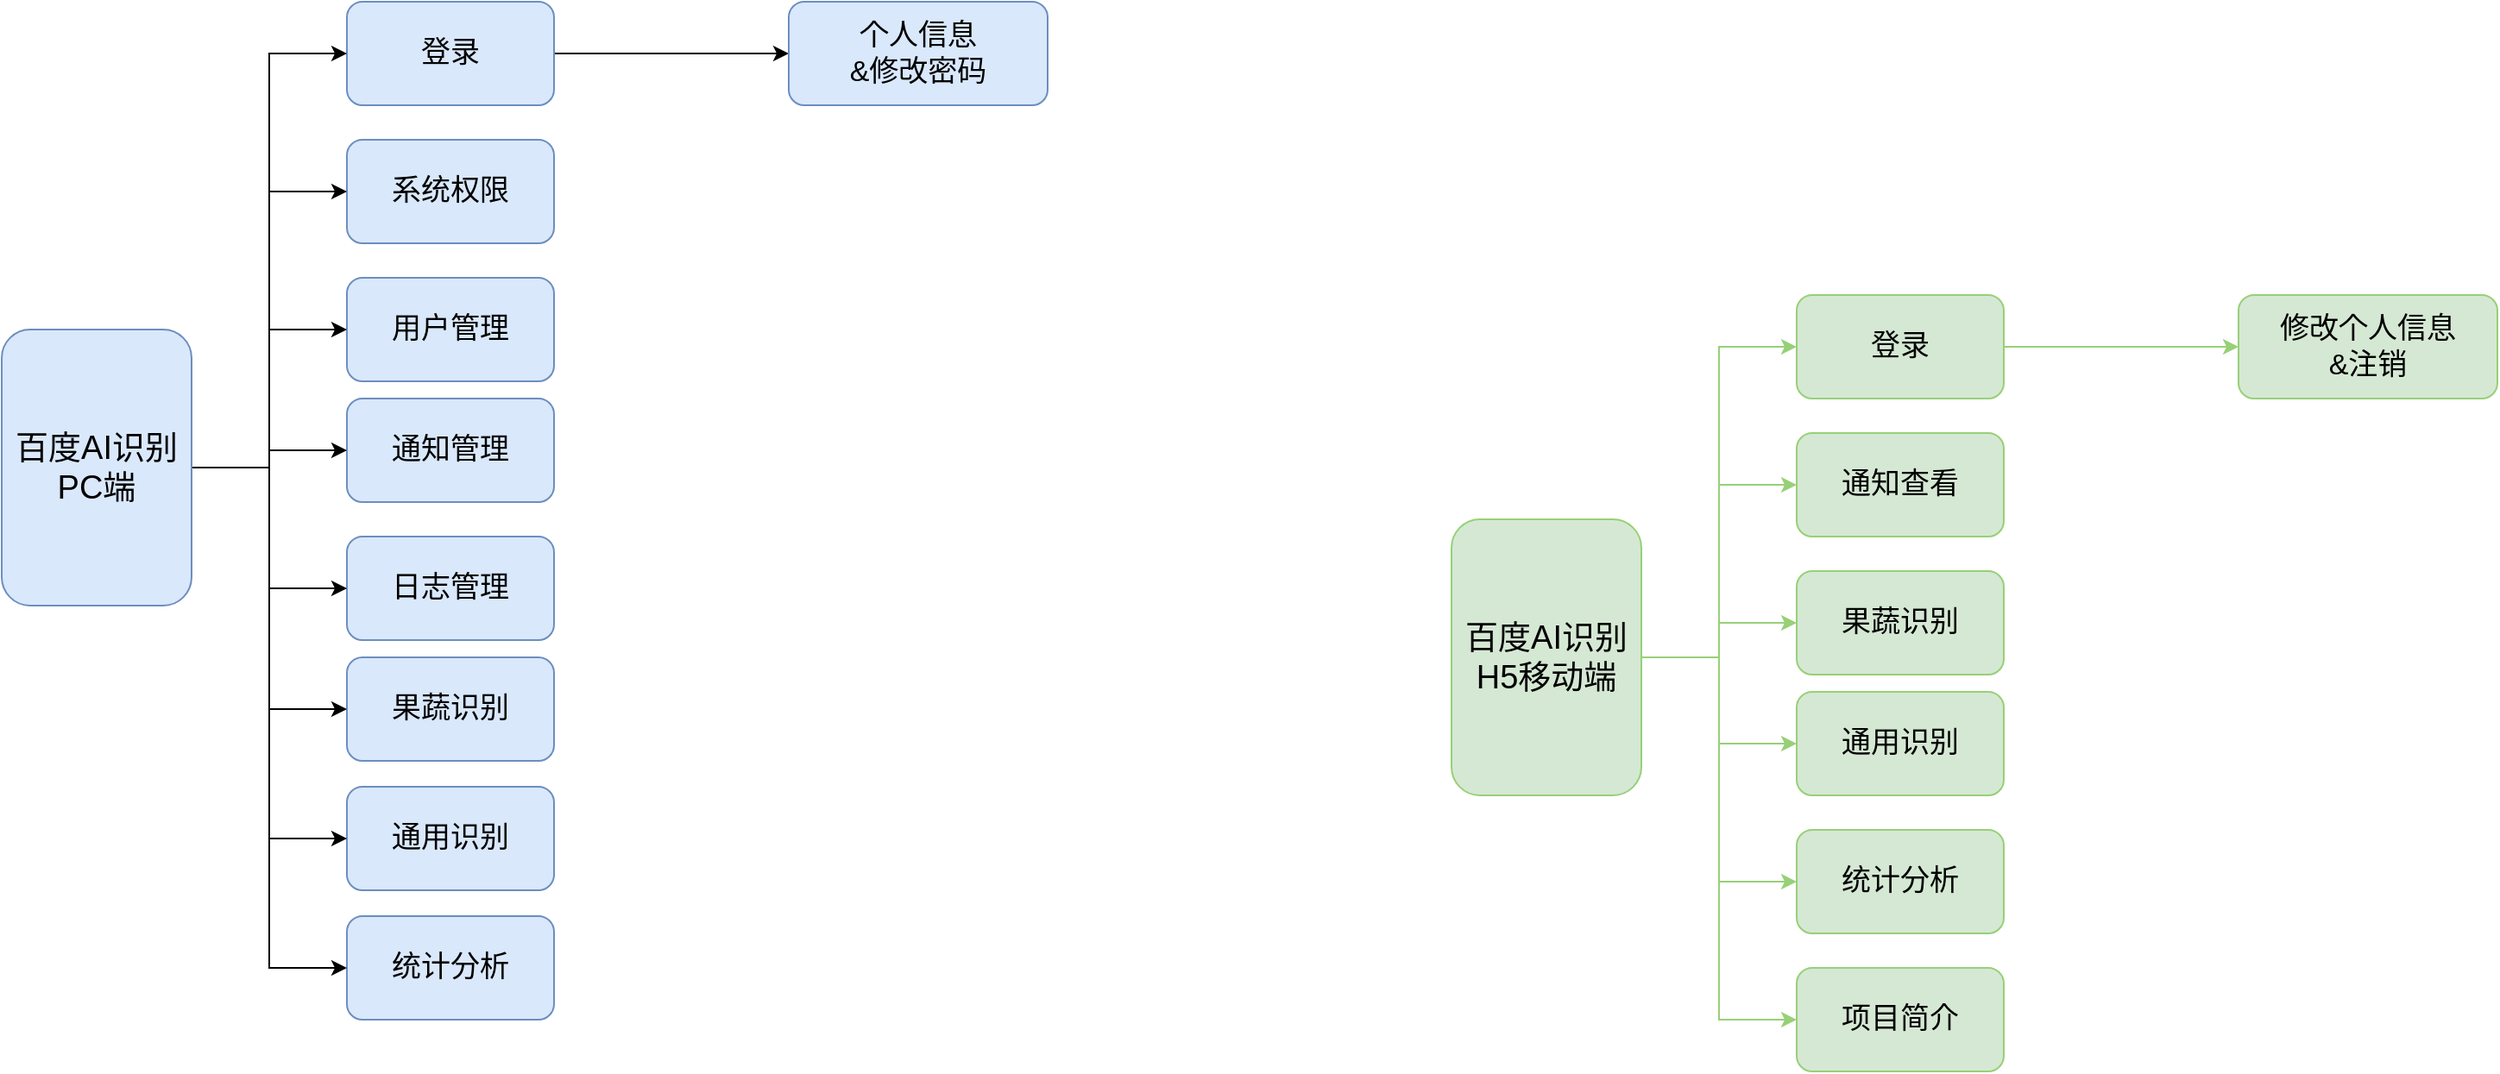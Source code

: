 <mxfile version="16.5.2" type="github">
  <diagram id="kWmiMoS3S7CtAGdgOtzf" name="Page-1">
    <mxGraphModel dx="2048" dy="681" grid="1" gridSize="10" guides="0" tooltips="1" connect="1" arrows="1" fold="1" page="1" pageScale="1" pageWidth="827" pageHeight="1169" math="0" shadow="0">
      <root>
        <mxCell id="0" />
        <mxCell id="1" parent="0" />
        <mxCell id="qWBmQAPHkrgnu29Ou_Wy-29" style="edgeStyle=orthogonalEdgeStyle;rounded=0;orthogonalLoop=1;jettySize=auto;html=1;exitX=1;exitY=0.5;exitDx=0;exitDy=0;entryX=0;entryY=0.5;entryDx=0;entryDy=0;fontSize=19;" parent="1" source="qWBmQAPHkrgnu29Ou_Wy-1" target="qWBmQAPHkrgnu29Ou_Wy-28" edge="1">
          <mxGeometry relative="1" as="geometry" />
        </mxCell>
        <mxCell id="qWBmQAPHkrgnu29Ou_Wy-1" value="登录" style="rounded=1;whiteSpace=wrap;html=1;fontSize=17;fillColor=#dae8fc;strokeColor=#6c8ebf;" parent="1" vertex="1">
          <mxGeometry x="160" y="130" width="120" height="60" as="geometry" />
        </mxCell>
        <mxCell id="qWBmQAPHkrgnu29Ou_Wy-3" value="系统权限" style="rounded=1;whiteSpace=wrap;html=1;fontSize=17;fillColor=#dae8fc;strokeColor=#6c8ebf;" parent="1" vertex="1">
          <mxGeometry x="160" y="210" width="120" height="60" as="geometry" />
        </mxCell>
        <mxCell id="qWBmQAPHkrgnu29Ou_Wy-4" value="用户管理" style="rounded=1;whiteSpace=wrap;html=1;fontSize=17;fillColor=#dae8fc;strokeColor=#6c8ebf;" parent="1" vertex="1">
          <mxGeometry x="160" y="290" width="120" height="60" as="geometry" />
        </mxCell>
        <mxCell id="qWBmQAPHkrgnu29Ou_Wy-5" value="通知管理" style="rounded=1;whiteSpace=wrap;html=1;fontSize=17;fillColor=#dae8fc;strokeColor=#6c8ebf;" parent="1" vertex="1">
          <mxGeometry x="160" y="360" width="120" height="60" as="geometry" />
        </mxCell>
        <mxCell id="qWBmQAPHkrgnu29Ou_Wy-6" value="日志管理" style="rounded=1;whiteSpace=wrap;html=1;fontSize=17;fillColor=#dae8fc;strokeColor=#6c8ebf;" parent="1" vertex="1">
          <mxGeometry x="160" y="440" width="120" height="60" as="geometry" />
        </mxCell>
        <mxCell id="qWBmQAPHkrgnu29Ou_Wy-7" value="果蔬识别" style="rounded=1;whiteSpace=wrap;html=1;fontSize=17;fillColor=#dae8fc;strokeColor=#6c8ebf;" parent="1" vertex="1">
          <mxGeometry x="160" y="510" width="120" height="60" as="geometry" />
        </mxCell>
        <mxCell id="qWBmQAPHkrgnu29Ou_Wy-8" value="通用识别" style="rounded=1;whiteSpace=wrap;html=1;fontSize=17;fillColor=#dae8fc;strokeColor=#6c8ebf;" parent="1" vertex="1">
          <mxGeometry x="160" y="585" width="120" height="60" as="geometry" />
        </mxCell>
        <mxCell id="qWBmQAPHkrgnu29Ou_Wy-9" value="统计分析" style="rounded=1;whiteSpace=wrap;html=1;fontSize=17;fillColor=#dae8fc;strokeColor=#6c8ebf;" parent="1" vertex="1">
          <mxGeometry x="160" y="660" width="120" height="60" as="geometry" />
        </mxCell>
        <mxCell id="qWBmQAPHkrgnu29Ou_Wy-34" style="edgeStyle=orthogonalEdgeStyle;rounded=0;orthogonalLoop=1;jettySize=auto;html=1;exitX=1;exitY=0.5;exitDx=0;exitDy=0;entryX=0;entryY=0.5;entryDx=0;entryDy=0;fontSize=19;" parent="1" source="qWBmQAPHkrgnu29Ou_Wy-12" target="qWBmQAPHkrgnu29Ou_Wy-1" edge="1">
          <mxGeometry relative="1" as="geometry" />
        </mxCell>
        <mxCell id="qWBmQAPHkrgnu29Ou_Wy-35" style="edgeStyle=orthogonalEdgeStyle;rounded=0;orthogonalLoop=1;jettySize=auto;html=1;exitX=1;exitY=0.5;exitDx=0;exitDy=0;entryX=0;entryY=0.5;entryDx=0;entryDy=0;fontSize=19;" parent="1" source="qWBmQAPHkrgnu29Ou_Wy-12" target="qWBmQAPHkrgnu29Ou_Wy-3" edge="1">
          <mxGeometry relative="1" as="geometry" />
        </mxCell>
        <mxCell id="qWBmQAPHkrgnu29Ou_Wy-36" style="edgeStyle=orthogonalEdgeStyle;rounded=0;orthogonalLoop=1;jettySize=auto;html=1;exitX=1;exitY=0.5;exitDx=0;exitDy=0;entryX=0;entryY=0.5;entryDx=0;entryDy=0;fontSize=19;" parent="1" source="qWBmQAPHkrgnu29Ou_Wy-12" target="qWBmQAPHkrgnu29Ou_Wy-4" edge="1">
          <mxGeometry relative="1" as="geometry" />
        </mxCell>
        <mxCell id="qWBmQAPHkrgnu29Ou_Wy-37" style="edgeStyle=orthogonalEdgeStyle;rounded=0;orthogonalLoop=1;jettySize=auto;html=1;exitX=1;exitY=0.5;exitDx=0;exitDy=0;entryX=0;entryY=0.5;entryDx=0;entryDy=0;fontSize=19;" parent="1" source="qWBmQAPHkrgnu29Ou_Wy-12" target="qWBmQAPHkrgnu29Ou_Wy-5" edge="1">
          <mxGeometry relative="1" as="geometry" />
        </mxCell>
        <mxCell id="qWBmQAPHkrgnu29Ou_Wy-38" style="edgeStyle=orthogonalEdgeStyle;rounded=0;orthogonalLoop=1;jettySize=auto;html=1;exitX=1;exitY=0.5;exitDx=0;exitDy=0;entryX=0;entryY=0.5;entryDx=0;entryDy=0;fontSize=19;" parent="1" source="qWBmQAPHkrgnu29Ou_Wy-12" target="qWBmQAPHkrgnu29Ou_Wy-6" edge="1">
          <mxGeometry relative="1" as="geometry" />
        </mxCell>
        <mxCell id="qWBmQAPHkrgnu29Ou_Wy-39" style="edgeStyle=orthogonalEdgeStyle;rounded=0;orthogonalLoop=1;jettySize=auto;html=1;exitX=1;exitY=0.5;exitDx=0;exitDy=0;entryX=0;entryY=0.5;entryDx=0;entryDy=0;fontSize=19;" parent="1" source="qWBmQAPHkrgnu29Ou_Wy-12" target="qWBmQAPHkrgnu29Ou_Wy-7" edge="1">
          <mxGeometry relative="1" as="geometry" />
        </mxCell>
        <mxCell id="qWBmQAPHkrgnu29Ou_Wy-40" style="edgeStyle=orthogonalEdgeStyle;rounded=0;orthogonalLoop=1;jettySize=auto;html=1;exitX=1;exitY=0.5;exitDx=0;exitDy=0;entryX=0;entryY=0.5;entryDx=0;entryDy=0;fontSize=19;" parent="1" source="qWBmQAPHkrgnu29Ou_Wy-12" target="qWBmQAPHkrgnu29Ou_Wy-8" edge="1">
          <mxGeometry relative="1" as="geometry" />
        </mxCell>
        <mxCell id="qWBmQAPHkrgnu29Ou_Wy-41" style="edgeStyle=orthogonalEdgeStyle;rounded=0;orthogonalLoop=1;jettySize=auto;html=1;exitX=1;exitY=0.5;exitDx=0;exitDy=0;entryX=0;entryY=0.5;entryDx=0;entryDy=0;fontSize=19;" parent="1" source="qWBmQAPHkrgnu29Ou_Wy-12" target="qWBmQAPHkrgnu29Ou_Wy-9" edge="1">
          <mxGeometry relative="1" as="geometry" />
        </mxCell>
        <mxCell id="qWBmQAPHkrgnu29Ou_Wy-12" value="百度AI识别&lt;br&gt;PC端" style="rounded=1;whiteSpace=wrap;html=1;fontSize=19;fillColor=#dae8fc;strokeColor=#6c8ebf;" parent="1" vertex="1">
          <mxGeometry x="-40" y="320" width="110" height="160" as="geometry" />
        </mxCell>
        <mxCell id="qWBmQAPHkrgnu29Ou_Wy-28" value="个人信息&lt;br&gt;&amp;amp;修改密码" style="rounded=1;whiteSpace=wrap;html=1;fontSize=17;fillColor=#dae8fc;strokeColor=#6c8ebf;" parent="1" vertex="1">
          <mxGeometry x="416" y="130" width="150" height="60" as="geometry" />
        </mxCell>
        <mxCell id="qWBmQAPHkrgnu29Ou_Wy-42" style="edgeStyle=orthogonalEdgeStyle;rounded=0;orthogonalLoop=1;jettySize=auto;html=1;exitX=1;exitY=0.5;exitDx=0;exitDy=0;entryX=0;entryY=0.5;entryDx=0;entryDy=0;fontSize=19;fillColor=#d5e8d4;strokeColor=#97D077;" parent="1" source="qWBmQAPHkrgnu29Ou_Wy-43" target="qWBmQAPHkrgnu29Ou_Wy-70" edge="1">
          <mxGeometry relative="1" as="geometry" />
        </mxCell>
        <mxCell id="qWBmQAPHkrgnu29Ou_Wy-43" value="登录" style="rounded=1;whiteSpace=wrap;html=1;fontSize=17;fillColor=#d5e8d4;strokeColor=#97D077;" parent="1" vertex="1">
          <mxGeometry x="1000" y="300" width="120" height="60" as="geometry" />
        </mxCell>
        <mxCell id="qWBmQAPHkrgnu29Ou_Wy-45" value="通知查看" style="rounded=1;whiteSpace=wrap;html=1;fontSize=17;fillColor=#d5e8d4;strokeColor=#97D077;" parent="1" vertex="1">
          <mxGeometry x="1000" y="380" width="120" height="60" as="geometry" />
        </mxCell>
        <mxCell id="qWBmQAPHkrgnu29Ou_Wy-47" value="果蔬识别" style="rounded=1;whiteSpace=wrap;html=1;fontSize=17;fillColor=#d5e8d4;strokeColor=#97D077;" parent="1" vertex="1">
          <mxGeometry x="1000" y="460" width="120" height="60" as="geometry" />
        </mxCell>
        <mxCell id="qWBmQAPHkrgnu29Ou_Wy-49" value="通用识别" style="rounded=1;whiteSpace=wrap;html=1;fontSize=17;fillColor=#d5e8d4;strokeColor=#97D077;" parent="1" vertex="1">
          <mxGeometry x="1000" y="530" width="120" height="60" as="geometry" />
        </mxCell>
        <mxCell id="qWBmQAPHkrgnu29Ou_Wy-51" value="统计分析" style="rounded=1;whiteSpace=wrap;html=1;fontSize=17;fillColor=#d5e8d4;strokeColor=#97D077;" parent="1" vertex="1">
          <mxGeometry x="1000" y="610" width="120" height="60" as="geometry" />
        </mxCell>
        <mxCell id="klri-LxLxwhWZhLJ-TEM-2" style="edgeStyle=orthogonalEdgeStyle;rounded=0;orthogonalLoop=1;jettySize=auto;html=1;exitX=1;exitY=0.5;exitDx=0;exitDy=0;entryX=0;entryY=0.5;entryDx=0;entryDy=0;strokeColor=#97D077;" edge="1" parent="1" source="qWBmQAPHkrgnu29Ou_Wy-65" target="qWBmQAPHkrgnu29Ou_Wy-43">
          <mxGeometry relative="1" as="geometry" />
        </mxCell>
        <mxCell id="klri-LxLxwhWZhLJ-TEM-3" style="edgeStyle=orthogonalEdgeStyle;rounded=0;orthogonalLoop=1;jettySize=auto;html=1;exitX=1;exitY=0.5;exitDx=0;exitDy=0;entryX=0;entryY=0.5;entryDx=0;entryDy=0;strokeColor=#97D077;" edge="1" parent="1" source="qWBmQAPHkrgnu29Ou_Wy-65" target="qWBmQAPHkrgnu29Ou_Wy-45">
          <mxGeometry relative="1" as="geometry" />
        </mxCell>
        <mxCell id="klri-LxLxwhWZhLJ-TEM-4" style="edgeStyle=orthogonalEdgeStyle;rounded=0;orthogonalLoop=1;jettySize=auto;html=1;exitX=1;exitY=0.5;exitDx=0;exitDy=0;entryX=0;entryY=0.5;entryDx=0;entryDy=0;strokeColor=#97D077;" edge="1" parent="1" source="qWBmQAPHkrgnu29Ou_Wy-65" target="qWBmQAPHkrgnu29Ou_Wy-51">
          <mxGeometry relative="1" as="geometry" />
        </mxCell>
        <mxCell id="klri-LxLxwhWZhLJ-TEM-5" style="edgeStyle=orthogonalEdgeStyle;rounded=0;orthogonalLoop=1;jettySize=auto;html=1;exitX=1;exitY=0.5;exitDx=0;exitDy=0;entryX=0;entryY=0.5;entryDx=0;entryDy=0;strokeColor=#97D077;" edge="1" parent="1" source="qWBmQAPHkrgnu29Ou_Wy-65" target="qWBmQAPHkrgnu29Ou_Wy-47">
          <mxGeometry relative="1" as="geometry" />
        </mxCell>
        <mxCell id="klri-LxLxwhWZhLJ-TEM-6" style="edgeStyle=orthogonalEdgeStyle;rounded=0;orthogonalLoop=1;jettySize=auto;html=1;exitX=1;exitY=0.5;exitDx=0;exitDy=0;entryX=0;entryY=0.5;entryDx=0;entryDy=0;strokeColor=#97D077;" edge="1" parent="1" source="qWBmQAPHkrgnu29Ou_Wy-65" target="qWBmQAPHkrgnu29Ou_Wy-49">
          <mxGeometry relative="1" as="geometry" />
        </mxCell>
        <mxCell id="klri-LxLxwhWZhLJ-TEM-9" style="edgeStyle=orthogonalEdgeStyle;rounded=0;orthogonalLoop=1;jettySize=auto;html=1;exitX=1;exitY=0.5;exitDx=0;exitDy=0;entryX=0;entryY=0.5;entryDx=0;entryDy=0;strokeColor=#97D077;" edge="1" parent="1" source="qWBmQAPHkrgnu29Ou_Wy-65" target="klri-LxLxwhWZhLJ-TEM-8">
          <mxGeometry relative="1" as="geometry" />
        </mxCell>
        <mxCell id="qWBmQAPHkrgnu29Ou_Wy-65" value="百度AI识别&lt;br&gt;H5移动端" style="rounded=1;whiteSpace=wrap;html=1;fontSize=19;fillColor=#d5e8d4;strokeColor=#97D077;" parent="1" vertex="1">
          <mxGeometry x="800" y="430" width="110" height="160" as="geometry" />
        </mxCell>
        <mxCell id="qWBmQAPHkrgnu29Ou_Wy-70" value="修改个人信息&lt;br&gt;&amp;amp;注销" style="rounded=1;whiteSpace=wrap;html=1;fontSize=17;fillColor=#d5e8d4;strokeColor=#97D077;" parent="1" vertex="1">
          <mxGeometry x="1256" y="300" width="150" height="60" as="geometry" />
        </mxCell>
        <mxCell id="klri-LxLxwhWZhLJ-TEM-8" value="项目简介" style="rounded=1;whiteSpace=wrap;html=1;fontSize=17;fillColor=#d5e8d4;strokeColor=#97D077;" vertex="1" parent="1">
          <mxGeometry x="1000" y="690" width="120" height="60" as="geometry" />
        </mxCell>
      </root>
    </mxGraphModel>
  </diagram>
</mxfile>
